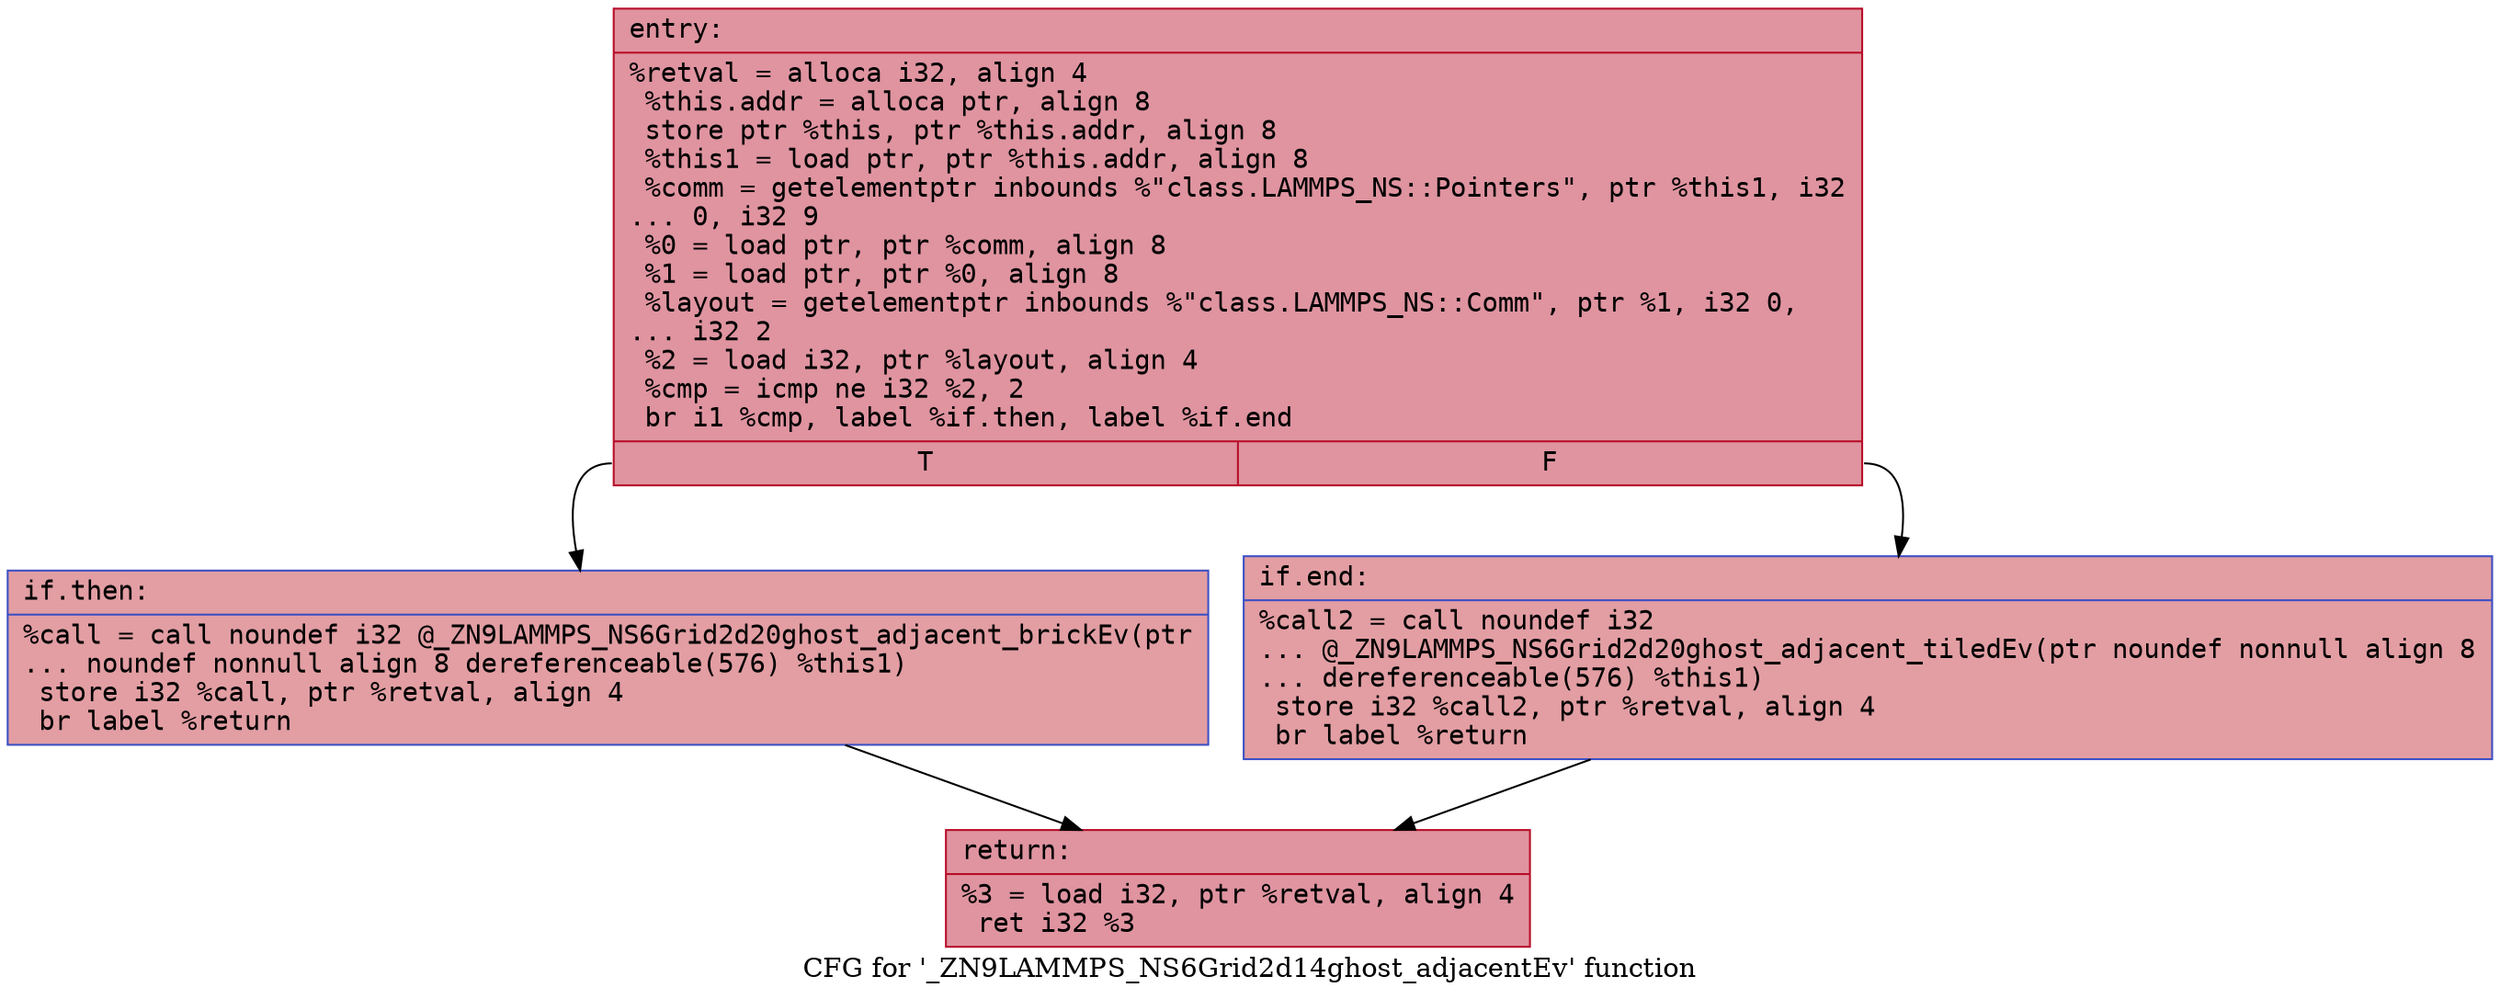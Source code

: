 digraph "CFG for '_ZN9LAMMPS_NS6Grid2d14ghost_adjacentEv' function" {
	label="CFG for '_ZN9LAMMPS_NS6Grid2d14ghost_adjacentEv' function";

	Node0x560f90e82bc0 [shape=record,color="#b70d28ff", style=filled, fillcolor="#b70d2870" fontname="Courier",label="{entry:\l|  %retval = alloca i32, align 4\l  %this.addr = alloca ptr, align 8\l  store ptr %this, ptr %this.addr, align 8\l  %this1 = load ptr, ptr %this.addr, align 8\l  %comm = getelementptr inbounds %\"class.LAMMPS_NS::Pointers\", ptr %this1, i32\l... 0, i32 9\l  %0 = load ptr, ptr %comm, align 8\l  %1 = load ptr, ptr %0, align 8\l  %layout = getelementptr inbounds %\"class.LAMMPS_NS::Comm\", ptr %1, i32 0,\l... i32 2\l  %2 = load i32, ptr %layout, align 4\l  %cmp = icmp ne i32 %2, 2\l  br i1 %cmp, label %if.then, label %if.end\l|{<s0>T|<s1>F}}"];
	Node0x560f90e82bc0:s0 -> Node0x560f90e83240[tooltip="entry -> if.then\nProbability 50.00%" ];
	Node0x560f90e82bc0:s1 -> Node0x560f90e832b0[tooltip="entry -> if.end\nProbability 50.00%" ];
	Node0x560f90e83240 [shape=record,color="#3d50c3ff", style=filled, fillcolor="#be242e70" fontname="Courier",label="{if.then:\l|  %call = call noundef i32 @_ZN9LAMMPS_NS6Grid2d20ghost_adjacent_brickEv(ptr\l... noundef nonnull align 8 dereferenceable(576) %this1)\l  store i32 %call, ptr %retval, align 4\l  br label %return\l}"];
	Node0x560f90e83240 -> Node0x560f90e83640[tooltip="if.then -> return\nProbability 100.00%" ];
	Node0x560f90e832b0 [shape=record,color="#3d50c3ff", style=filled, fillcolor="#be242e70" fontname="Courier",label="{if.end:\l|  %call2 = call noundef i32\l... @_ZN9LAMMPS_NS6Grid2d20ghost_adjacent_tiledEv(ptr noundef nonnull align 8\l... dereferenceable(576) %this1)\l  store i32 %call2, ptr %retval, align 4\l  br label %return\l}"];
	Node0x560f90e832b0 -> Node0x560f90e83640[tooltip="if.end -> return\nProbability 100.00%" ];
	Node0x560f90e83640 [shape=record,color="#b70d28ff", style=filled, fillcolor="#b70d2870" fontname="Courier",label="{return:\l|  %3 = load i32, ptr %retval, align 4\l  ret i32 %3\l}"];
}

